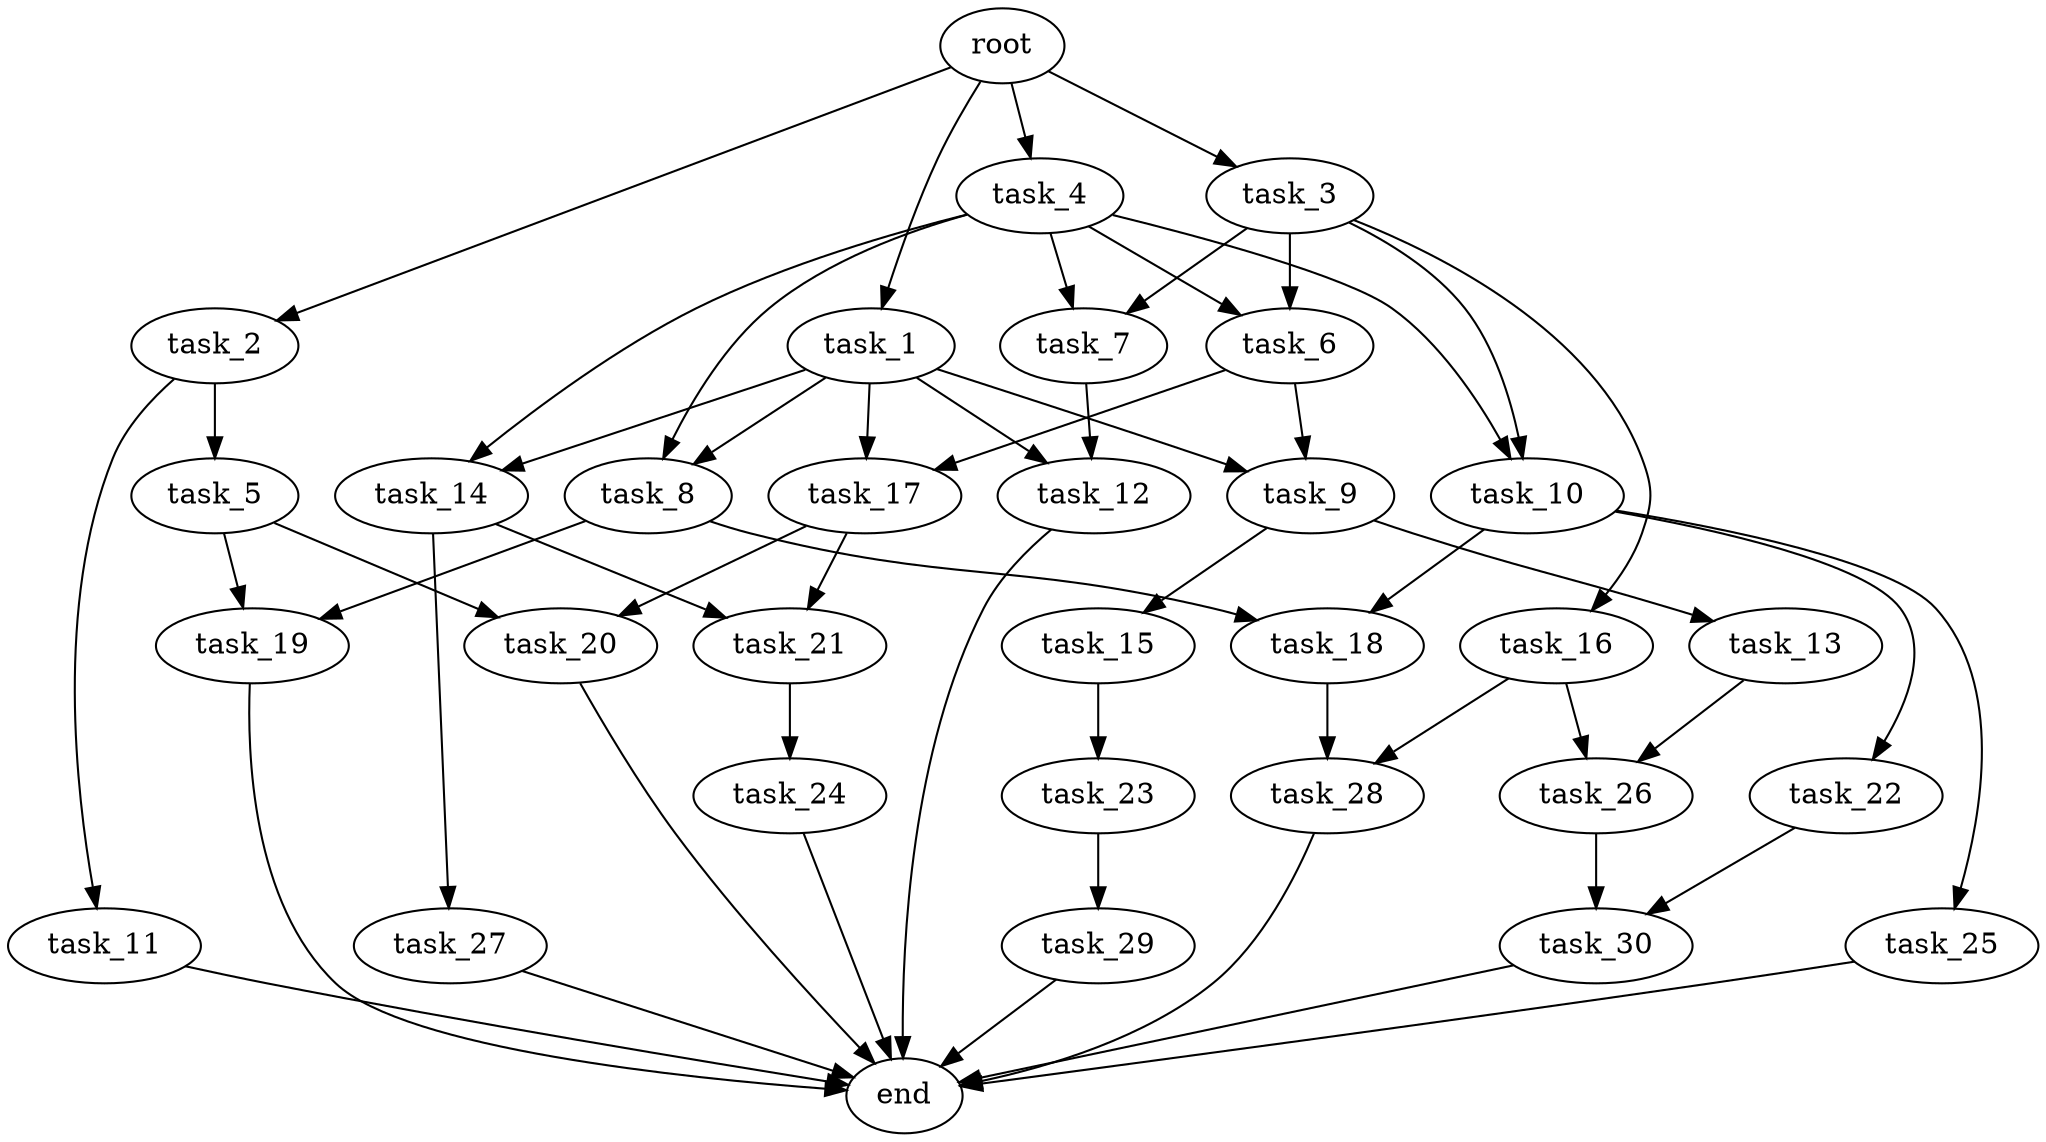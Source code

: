 digraph G {
  root [size="0.000000e+00"];
  task_1 [size="8.034313e+09"];
  task_2 [size="4.003683e+09"];
  task_3 [size="8.575073e+09"];
  task_4 [size="3.547456e+09"];
  task_5 [size="9.457372e+09"];
  task_6 [size="8.365510e+09"];
  task_7 [size="4.342055e+09"];
  task_8 [size="8.478234e+09"];
  task_9 [size="3.007644e+09"];
  task_10 [size="9.997066e+09"];
  task_11 [size="8.454303e+08"];
  task_12 [size="6.436176e+09"];
  task_13 [size="3.897472e+09"];
  task_14 [size="4.714143e+09"];
  task_15 [size="9.513140e+09"];
  task_16 [size="2.747887e+09"];
  task_17 [size="6.473949e+09"];
  task_18 [size="3.233386e+09"];
  task_19 [size="1.408217e+09"];
  task_20 [size="2.490732e+09"];
  task_21 [size="5.646228e+09"];
  task_22 [size="1.280355e+09"];
  task_23 [size="1.558427e+09"];
  task_24 [size="6.951007e+09"];
  task_25 [size="7.623116e+09"];
  task_26 [size="6.127534e+08"];
  task_27 [size="8.024000e+09"];
  task_28 [size="8.663584e+09"];
  task_29 [size="6.609861e+09"];
  task_30 [size="3.717669e+09"];
  end [size="0.000000e+00"];

  root -> task_1 [size="1.000000e-12"];
  root -> task_2 [size="1.000000e-12"];
  root -> task_3 [size="1.000000e-12"];
  root -> task_4 [size="1.000000e-12"];
  task_1 -> task_8 [size="4.239117e+08"];
  task_1 -> task_9 [size="1.503822e+08"];
  task_1 -> task_12 [size="3.218088e+08"];
  task_1 -> task_14 [size="2.357072e+08"];
  task_1 -> task_17 [size="3.236974e+08"];
  task_2 -> task_5 [size="9.457372e+08"];
  task_2 -> task_11 [size="8.454303e+07"];
  task_3 -> task_6 [size="4.182755e+08"];
  task_3 -> task_7 [size="2.171027e+08"];
  task_3 -> task_10 [size="4.998533e+08"];
  task_3 -> task_16 [size="2.747887e+08"];
  task_4 -> task_6 [size="4.182755e+08"];
  task_4 -> task_7 [size="2.171027e+08"];
  task_4 -> task_8 [size="4.239117e+08"];
  task_4 -> task_10 [size="4.998533e+08"];
  task_4 -> task_14 [size="2.357072e+08"];
  task_5 -> task_19 [size="7.041087e+07"];
  task_5 -> task_20 [size="1.245366e+08"];
  task_6 -> task_9 [size="1.503822e+08"];
  task_6 -> task_17 [size="3.236974e+08"];
  task_7 -> task_12 [size="3.218088e+08"];
  task_8 -> task_18 [size="1.616693e+08"];
  task_8 -> task_19 [size="7.041087e+07"];
  task_9 -> task_13 [size="3.897472e+08"];
  task_9 -> task_15 [size="9.513140e+08"];
  task_10 -> task_18 [size="1.616693e+08"];
  task_10 -> task_22 [size="1.280355e+08"];
  task_10 -> task_25 [size="7.623116e+08"];
  task_11 -> end [size="1.000000e-12"];
  task_12 -> end [size="1.000000e-12"];
  task_13 -> task_26 [size="3.063767e+07"];
  task_14 -> task_21 [size="2.823114e+08"];
  task_14 -> task_27 [size="8.024000e+08"];
  task_15 -> task_23 [size="1.558427e+08"];
  task_16 -> task_26 [size="3.063767e+07"];
  task_16 -> task_28 [size="4.331792e+08"];
  task_17 -> task_20 [size="1.245366e+08"];
  task_17 -> task_21 [size="2.823114e+08"];
  task_18 -> task_28 [size="4.331792e+08"];
  task_19 -> end [size="1.000000e-12"];
  task_20 -> end [size="1.000000e-12"];
  task_21 -> task_24 [size="6.951007e+08"];
  task_22 -> task_30 [size="1.858834e+08"];
  task_23 -> task_29 [size="6.609861e+08"];
  task_24 -> end [size="1.000000e-12"];
  task_25 -> end [size="1.000000e-12"];
  task_26 -> task_30 [size="1.858834e+08"];
  task_27 -> end [size="1.000000e-12"];
  task_28 -> end [size="1.000000e-12"];
  task_29 -> end [size="1.000000e-12"];
  task_30 -> end [size="1.000000e-12"];
}
